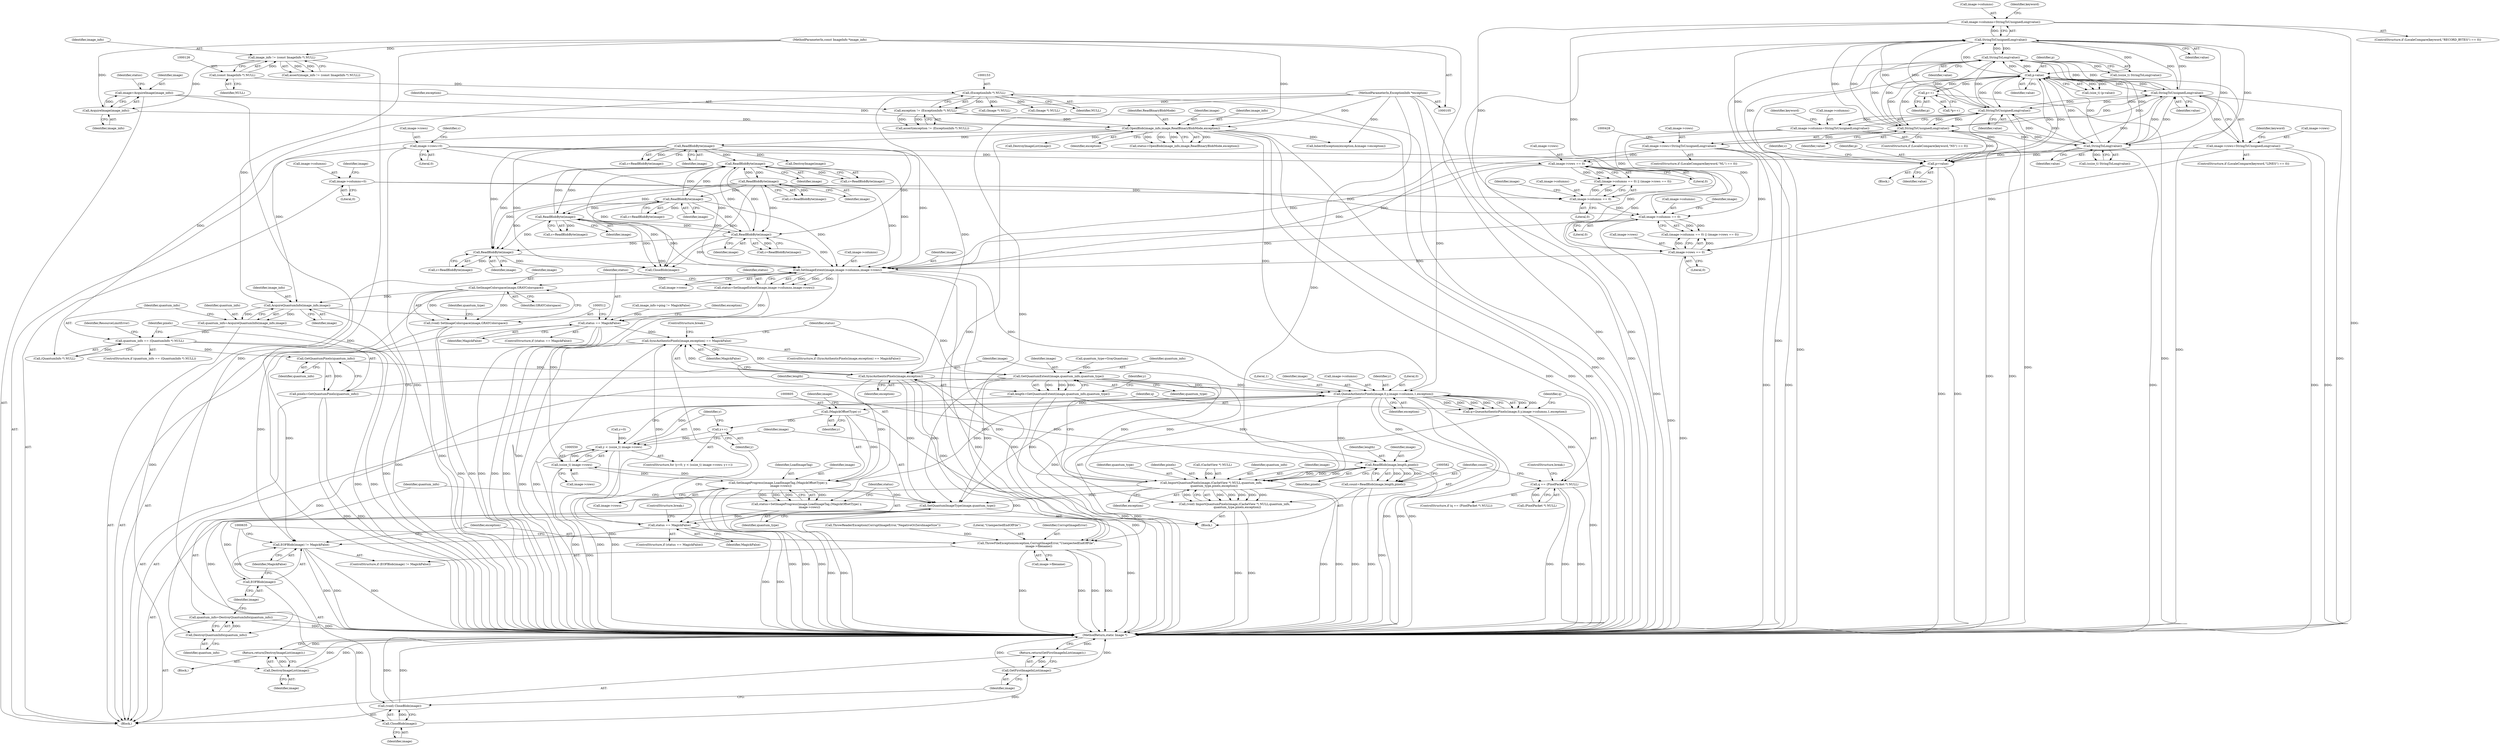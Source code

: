 digraph "0_ImageMagick_f6e9d0d9955e85bdd7540b251cd50d598dacc5e6_69@pointer" {
"1000489" [label="(Call,SetImageExtent(image,image->columns,image->rows))"];
"1000187" [label="(Call,ReadBlobByte(image))"];
"1000167" [label="(Call,OpenBlob(image_info,image,ReadBinaryBlobMode,exception))"];
"1000163" [label="(Call,AcquireImage(image_info))"];
"1000123" [label="(Call,image_info != (const ImageInfo *) NULL)"];
"1000106" [label="(MethodParameterIn,const ImageInfo *image_info)"];
"1000125" [label="(Call,(const ImageInfo *) NULL)"];
"1000161" [label="(Call,image=AcquireImage(image_info))"];
"1000150" [label="(Call,exception != (ExceptionInfo *) NULL)"];
"1000107" [label="(MethodParameterIn,ExceptionInfo *exception)"];
"1000152" [label="(Call,(ExceptionInfo *) NULL)"];
"1000311" [label="(Call,ReadBlobByte(image))"];
"1000271" [label="(Call,ReadBlobByte(image))"];
"1000436" [label="(Call,ReadBlobByte(image))"];
"1000344" [label="(Call,ReadBlobByte(image))"];
"1000242" [label="(Call,ReadBlobByte(image))"];
"1000449" [label="(Call,ReadBlobByte(image))"];
"1000455" [label="(Call,image->columns == 0)"];
"1000382" [label="(Call,image->columns=StringToUnsignedLong(value))"];
"1000386" [label="(Call,StringToUnsignedLong(value))"];
"1000362" [label="(Call,StringToLong(value))"];
"1000331" [label="(Call,p-value)"];
"1000339" [label="(Call,p++)"];
"1000320" [label="(Call,p=value)"];
"1000410" [label="(Call,StringToUnsignedLong(value))"];
"1000398" [label="(Call,StringToUnsignedLong(value))"];
"1000374" [label="(Call,StringToLong(value))"];
"1000422" [label="(Call,StringToUnsignedLong(value))"];
"1000208" [label="(Call,image->columns=0)"];
"1000223" [label="(Call,image->columns == 0)"];
"1000394" [label="(Call,image->columns=StringToUnsignedLong(value))"];
"1000460" [label="(Call,image->rows == 0)"];
"1000213" [label="(Call,image->rows=0)"];
"1000406" [label="(Call,image->rows=StringToUnsignedLong(value))"];
"1000228" [label="(Call,image->rows == 0)"];
"1000418" [label="(Call,image->rows=StringToUnsignedLong(value))"];
"1000487" [label="(Call,status=SetImageExtent(image,image->columns,image->rows))"];
"1000498" [label="(Call,status == MagickFalse)"];
"1000593" [label="(Call,SyncAuthenticPixels(image,exception) == MagickFalse)"];
"1000611" [label="(Call,status == MagickFalse)"];
"1000623" [label="(Call,EOFBlob(image) != MagickFalse)"];
"1000509" [label="(Call,DestroyImageList(image))"];
"1000508" [label="(Return,return(DestroyImageList(image));)"];
"1000513" [label="(Call,SetImageColorspace(image,GRAYColorspace))"];
"1000511" [label="(Call,(void) SetImageColorspace(image,GRAYColorspace))"];
"1000521" [label="(Call,AcquireQuantumInfo(image_info,image))"];
"1000519" [label="(Call,quantum_info=AcquireQuantumInfo(image_info,image))"];
"1000525" [label="(Call,quantum_info == (QuantumInfo *) NULL)"];
"1000535" [label="(Call,GetQuantumPixels(quantum_info))"];
"1000533" [label="(Call,pixels=GetQuantumPixels(quantum_info))"];
"1000577" [label="(Call,ReadBlob(image,length,pixels))"];
"1000575" [label="(Call,count=ReadBlob(image,length,pixels))"];
"1000583" [label="(Call,ImportQuantumPixels(image,(CacheView *) NULL,quantum_info,\n      quantum_type,pixels,exception))"];
"1000581" [label="(Call,(void) ImportQuantumPixels(image,(CacheView *) NULL,quantum_info,\n      quantum_type,pixels,exception))"];
"1000594" [label="(Call,SyncAuthenticPixels(image,exception))"];
"1000559" [label="(Call,QueueAuthenticPixels(image,0,y,image->columns,1,exception))"];
"1000557" [label="(Call,q=QueueAuthenticPixels(image,0,y,image->columns,1,exception))"];
"1000569" [label="(Call,q == (PixelPacket *) NULL)"];
"1000604" [label="(Call,(MagickOffsetType) y)"];
"1000554" [label="(Call,y++)"];
"1000547" [label="(Call,y < (ssize_t) image->rows)"];
"1000601" [label="(Call,SetImageProgress(image,LoadImageTag,(MagickOffsetType) y,\n      image->rows))"];
"1000549" [label="(Call,(ssize_t) image->rows)"];
"1000599" [label="(Call,status=SetImageProgress(image,LoadImageTag,(MagickOffsetType) y,\n      image->rows))"];
"1000615" [label="(Call,SetQuantumImageType(image,quantum_type))"];
"1000624" [label="(Call,EOFBlob(image))"];
"1000636" [label="(Call,CloseBlob(image))"];
"1000634" [label="(Call,(void) CloseBlob(image))"];
"1000639" [label="(Call,GetFirstImageInList(image))"];
"1000638" [label="(Return,return(GetFirstImageInList(image));)"];
"1000627" [label="(Call,ThrowFileException(exception,CorruptImageError,\"UnexpectedEndOfFile\",\n      image->filename))"];
"1000620" [label="(Call,DestroyQuantumInfo(quantum_info))"];
"1000618" [label="(Call,quantum_info=DestroyQuantumInfo(quantum_info))"];
"1000539" [label="(Call,GetQuantumExtent(image,quantum_info,quantum_type))"];
"1000537" [label="(Call,length=GetQuantumExtent(image,quantum_info,quantum_type))"];
"1000182" [label="(Call,(Image *) NULL)"];
"1000509" [label="(Call,DestroyImageList(image))"];
"1000242" [label="(Call,ReadBlobByte(image))"];
"1000243" [label="(Identifier,image)"];
"1000464" [label="(Literal,0)"];
"1000462" [label="(Identifier,image)"];
"1000311" [label="(Call,ReadBlobByte(image))"];
"1000151" [label="(Identifier,exception)"];
"1000362" [label="(Call,StringToLong(value))"];
"1000232" [label="(Literal,0)"];
"1000522" [label="(Identifier,image_info)"];
"1000422" [label="(Call,StringToUnsignedLong(value))"];
"1000610" [label="(ControlStructure,if (status == MagickFalse))"];
"1000212" [label="(Literal,0)"];
"1000618" [label="(Call,quantum_info=DestroyQuantumInfo(quantum_info))"];
"1000386" [label="(Call,StringToUnsignedLong(value))"];
"1000487" [label="(Call,status=SetImageExtent(image,image->columns,image->rows))"];
"1000498" [label="(Call,status == MagickFalse)"];
"1000213" [label="(Call,image->rows=0)"];
"1000636" [label="(Call,CloseBlob(image))"];
"1000271" [label="(Call,ReadBlobByte(image))"];
"1000494" [label="(Call,image->rows)"];
"1000591" [label="(Identifier,exception)"];
"1000548" [label="(Identifier,y)"];
"1000460" [label="(Call,image->rows == 0)"];
"1000124" [label="(Identifier,image_info)"];
"1000511" [label="(Call,(void) SetImageColorspace(image,GRAYColorspace))"];
"1000217" [label="(Literal,0)"];
"1000410" [label="(Call,StringToUnsignedLong(value))"];
"1000240" [label="(Call,c=ReadBlobByte(image))"];
"1000608" [label="(Identifier,image)"];
"1000461" [label="(Call,image->rows)"];
"1000344" [label="(Call,ReadBlobByte(image))"];
"1000162" [label="(Identifier,image)"];
"1000541" [label="(Identifier,quantum_info)"];
"1000592" [label="(ControlStructure,if (SyncAuthenticPixels(image,exception) == MagickFalse))"];
"1000514" [label="(Identifier,image)"];
"1000228" [label="(Call,image->rows == 0)"];
"1000454" [label="(Call,(image->columns == 0) || (image->rows == 0))"];
"1000578" [label="(Identifier,image)"];
"1000634" [label="(Call,(void) CloseBlob(image))"];
"1000154" [label="(Identifier,NULL)"];
"1000537" [label="(Call,length=GetQuantumExtent(image,quantum_info,quantum_type))"];
"1000179" [label="(Call,DestroyImageList(image))"];
"1000533" [label="(Call,pixels=GetQuantumPixels(quantum_info))"];
"1000585" [label="(Call,(CacheView *) NULL)"];
"1000571" [label="(Call,(PixelPacket *) NULL)"];
"1000510" [label="(Identifier,image)"];
"1000170" [label="(Identifier,ReadBinaryBlobMode)"];
"1000639" [label="(Call,GetFirstImageInList(image))"];
"1000447" [label="(Call,c=ReadBlobByte(image))"];
"1000209" [label="(Call,image->columns)"];
"1000395" [label="(Call,image->columns)"];
"1000581" [label="(Call,(void) ImportQuantumPixels(image,(CacheView *) NULL,quantum_info,\n      quantum_type,pixels,exception))"];
"1000123" [label="(Call,image_info != (const ImageInfo *) NULL)"];
"1000456" [label="(Call,image->columns)"];
"1000227" [label="(Literal,0)"];
"1000568" [label="(ControlStructure,if (q == (PixelPacket *) NULL))"];
"1000325" [label="(Identifier,c)"];
"1000503" [label="(Identifier,exception)"];
"1000637" [label="(Identifier,image)"];
"1000321" [label="(Identifier,p)"];
"1000597" [label="(Identifier,MagickFalse)"];
"1000247" [label="(Block,)"];
"1000617" [label="(Identifier,quantum_type)"];
"1000595" [label="(Identifier,image)"];
"1000593" [label="(Call,SyncAuthenticPixels(image,exception) == MagickFalse)"];
"1000603" [label="(Identifier,LoadImageTag)"];
"1000331" [label="(Call,p-value)"];
"1000513" [label="(Call,SetImageColorspace(image,GRAYColorspace))"];
"1000167" [label="(Call,OpenBlob(image_info,image,ReadBinaryBlobMode,exception))"];
"1000398" [label="(Call,StringToUnsignedLong(value))"];
"1000215" [label="(Identifier,image)"];
"1000171" [label="(Identifier,exception)"];
"1000527" [label="(Call,(QuantumInfo *) NULL)"];
"1000340" [label="(Identifier,p)"];
"1000520" [label="(Identifier,quantum_info)"];
"1000596" [label="(Identifier,exception)"];
"1000161" [label="(Call,image=AcquireImage(image_info))"];
"1000406" [label="(Call,image->rows=StringToUnsignedLong(value))"];
"1000164" [label="(Identifier,image_info)"];
"1000626" [label="(Identifier,MagickFalse)"];
"1000309" [label="(Call,c=ReadBlobByte(image))"];
"1000169" [label="(Identifier,image)"];
"1000575" [label="(Call,count=ReadBlob(image,length,pixels))"];
"1000631" [label="(Call,image->filename)"];
"1000542" [label="(Identifier,quantum_type)"];
"1000488" [label="(Identifier,status)"];
"1000375" [label="(Identifier,value)"];
"1000557" [label="(Call,q=QueueAuthenticPixels(image,0,y,image->columns,1,exception))"];
"1000489" [label="(Call,SetImageExtent(image,image->columns,image->rows))"];
"1000544" [label="(Call,y=0)"];
"1000588" [label="(Identifier,quantum_info)"];
"1000168" [label="(Identifier,image_info)"];
"1000423" [label="(Identifier,value)"];
"1000407" [label="(Call,image->rows)"];
"1000149" [label="(Call,assert(exception != (ExceptionInfo *) NULL))"];
"1000400" [label="(ControlStructure,if (LocaleCompare(keyword,\"LINES\") == 0))"];
"1000619" [label="(Identifier,quantum_info)"];
"1000272" [label="(Identifier,image)"];
"1000383" [label="(Call,image->columns)"];
"1000547" [label="(Call,y < (ssize_t) image->rows)"];
"1000614" [label="(ControlStructure,break;)"];
"1000558" [label="(Identifier,q)"];
"1000607" [label="(Call,image->rows)"];
"1000521" [label="(Call,AcquireQuantumInfo(image_info,image))"];
"1000624" [label="(Call,EOFBlob(image))"];
"1000523" [label="(Identifier,image)"];
"1000436" [label="(Call,ReadBlobByte(image))"];
"1000482" [label="(Call,CloseBlob(image))"];
"1000387" [label="(Identifier,value)"];
"1000497" [label="(ControlStructure,if (status == MagickFalse))"];
"1000437" [label="(Identifier,image)"];
"1000224" [label="(Call,image->columns)"];
"1000490" [label="(Identifier,image)"];
"1000491" [label="(Call,image->columns)"];
"1000345" [label="(Identifier,image)"];
"1000122" [label="(Call,assert(image_info != (const ImageInfo *) NULL))"];
"1000602" [label="(Identifier,image)"];
"1000622" [label="(ControlStructure,if (EOFBlob(image) != MagickFalse))"];
"1000540" [label="(Identifier,image)"];
"1000360" [label="(Call,(ssize_t) StringToLong(value))"];
"1000372" [label="(Call,(ssize_t) StringToLong(value))"];
"1000531" [label="(Identifier,ResourceLimitError)"];
"1000222" [label="(Call,(image->columns == 0) || (image->rows == 0))"];
"1000517" [label="(Identifier,quantum_type)"];
"1000600" [label="(Identifier,status)"];
"1000629" [label="(Identifier,CorruptImageError)"];
"1000545" [label="(Identifier,y)"];
"1000604" [label="(Call,(MagickOffsetType) y)"];
"1000535" [label="(Call,GetQuantumPixels(quantum_info))"];
"1000574" [label="(ControlStructure,break;)"];
"1000474" [label="(Call,image_info->ping != MagickFalse)"];
"1000538" [label="(Identifier,length)"];
"1000536" [label="(Identifier,quantum_info)"];
"1000465" [label="(Call,ThrowReaderException(CorruptImageError,\"NegativeOrZeroImageSize\"))"];
"1000449" [label="(Call,ReadBlobByte(image))"];
"1000108" [label="(Block,)"];
"1000320" [label="(Call,p=value)"];
"1000376" [label="(ControlStructure,if (LocaleCompare(keyword,\"RECORD_BYTES\") == 0))"];
"1000230" [label="(Identifier,image)"];
"1000611" [label="(Call,status == MagickFalse)"];
"1000621" [label="(Identifier,quantum_info)"];
"1000554" [label="(Call,y++)"];
"1000107" [label="(MethodParameterIn,ExceptionInfo *exception)"];
"1000539" [label="(Call,GetQuantumExtent(image,quantum_info,quantum_type))"];
"1000567" [label="(Identifier,exception)"];
"1000127" [label="(Identifier,NULL)"];
"1000560" [label="(Identifier,image)"];
"1000549" [label="(Call,(ssize_t) image->rows)"];
"1000613" [label="(Identifier,MagickFalse)"];
"1000623" [label="(Call,EOFBlob(image) != MagickFalse)"];
"1000106" [label="(MethodParameterIn,const ImageInfo *image_info)"];
"1000563" [label="(Call,image->columns)"];
"1000269" [label="(Call,c=ReadBlobByte(image))"];
"1000329" [label="(Call,(size_t) (p-value))"];
"1000338" [label="(Call,*p++)"];
"1000525" [label="(Call,quantum_info == (QuantumInfo *) NULL)"];
"1000152" [label="(Call,(ExceptionInfo *) NULL)"];
"1000516" [label="(Call,quantum_type=GrayQuantum)"];
"1000524" [label="(ControlStructure,if (quantum_info == (QuantumInfo *) NULL))"];
"1000150" [label="(Call,exception != (ExceptionInfo *) NULL)"];
"1000394" [label="(Call,image->columns=StringToUnsignedLong(value))"];
"1000601" [label="(Call,SetImageProgress(image,LoadImageTag,(MagickOffsetType) y,\n      image->rows))"];
"1000543" [label="(ControlStructure,for (y=0; y < (ssize_t) image->rows; y++))"];
"1000208" [label="(Call,image->columns=0)"];
"1000403" [label="(Identifier,keyword)"];
"1000579" [label="(Identifier,length)"];
"1000342" [label="(Call,c=ReadBlobByte(image))"];
"1000515" [label="(Identifier,GRAYColorspace)"];
"1000612" [label="(Identifier,status)"];
"1000519" [label="(Call,quantum_info=AcquireQuantumInfo(image_info,image))"];
"1000569" [label="(Call,q == (PixelPacket *) NULL)"];
"1000166" [label="(Identifier,status)"];
"1000388" [label="(ControlStructure,if (LocaleCompare(keyword,\"NS\") == 0))"];
"1000188" [label="(Identifier,image)"];
"1000382" [label="(Call,image->columns=StringToUnsignedLong(value))"];
"1000562" [label="(Identifier,y)"];
"1000559" [label="(Call,QueueAuthenticPixels(image,0,y,image->columns,1,exception))"];
"1000374" [label="(Call,StringToLong(value))"];
"1000526" [label="(Identifier,quantum_info)"];
"1000500" [label="(Identifier,MagickFalse)"];
"1000221" [label="(Identifier,c)"];
"1000570" [label="(Identifier,q)"];
"1000411" [label="(Identifier,value)"];
"1000577" [label="(Call,ReadBlob(image,length,pixels))"];
"1000555" [label="(Identifier,y)"];
"1000223" [label="(Call,image->columns == 0)"];
"1000627" [label="(Call,ThrowFileException(exception,CorruptImageError,\"UnexpectedEndOfFile\",\n      image->filename))"];
"1000576" [label="(Identifier,count)"];
"1000584" [label="(Identifier,image)"];
"1000332" [label="(Identifier,p)"];
"1000628" [label="(Identifier,exception)"];
"1000502" [label="(Call,InheritException(exception,&image->exception))"];
"1000499" [label="(Identifier,status)"];
"1000165" [label="(Call,status=OpenBlob(image_info,image,ReadBinaryBlobMode,exception))"];
"1000418" [label="(Call,image->rows=StringToUnsignedLong(value))"];
"1000616" [label="(Identifier,image)"];
"1000589" [label="(Identifier,quantum_type)"];
"1000214" [label="(Call,image->rows)"];
"1000312" [label="(Identifier,image)"];
"1000391" [label="(Identifier,keyword)"];
"1000501" [label="(Block,)"];
"1000419" [label="(Call,image->rows)"];
"1000561" [label="(Literal,0)"];
"1000229" [label="(Call,image->rows)"];
"1000508" [label="(Return,return(DestroyImageList(image));)"];
"1000556" [label="(Block,)"];
"1000638" [label="(Return,return(GetFirstImageInList(image));)"];
"1000187" [label="(Call,ReadBlobByte(image))"];
"1000125" [label="(Call,(const ImageInfo *) NULL)"];
"1000630" [label="(Literal,\"UnexpectedEndOfFile\")"];
"1000163" [label="(Call,AcquireImage(image_info))"];
"1000322" [label="(Identifier,value)"];
"1000580" [label="(Identifier,pixels)"];
"1000202" [label="(Call,(Image *) NULL)"];
"1000551" [label="(Call,image->rows)"];
"1000399" [label="(Identifier,value)"];
"1000434" [label="(Call,c=ReadBlobByte(image))"];
"1000620" [label="(Call,DestroyQuantumInfo(quantum_info))"];
"1000450" [label="(Identifier,image)"];
"1000625" [label="(Identifier,image)"];
"1000598" [label="(ControlStructure,break;)"];
"1000412" [label="(ControlStructure,if (LocaleCompare(keyword,\"NL\") == 0))"];
"1000455" [label="(Call,image->columns == 0)"];
"1000333" [label="(Identifier,value)"];
"1000599" [label="(Call,status=SetImageProgress(image,LoadImageTag,(MagickOffsetType) y,\n      image->rows))"];
"1000566" [label="(Literal,1)"];
"1000339" [label="(Call,p++)"];
"1000640" [label="(Identifier,image)"];
"1000459" [label="(Literal,0)"];
"1000415" [label="(Identifier,keyword)"];
"1000606" [label="(Identifier,y)"];
"1000185" [label="(Call,c=ReadBlobByte(image))"];
"1000199" [label="(Call,DestroyImage(image))"];
"1000363" [label="(Identifier,value)"];
"1000534" [label="(Identifier,pixels)"];
"1000615" [label="(Call,SetQuantumImageType(image,quantum_type))"];
"1000583" [label="(Call,ImportQuantumPixels(image,(CacheView *) NULL,quantum_info,\n      quantum_type,pixels,exception))"];
"1000590" [label="(Identifier,pixels)"];
"1000641" [label="(MethodReturn,static Image *)"];
"1000594" [label="(Call,SyncAuthenticPixels(image,exception))"];
"1000489" -> "1000487"  [label="AST: "];
"1000489" -> "1000494"  [label="CFG: "];
"1000490" -> "1000489"  [label="AST: "];
"1000491" -> "1000489"  [label="AST: "];
"1000494" -> "1000489"  [label="AST: "];
"1000487" -> "1000489"  [label="CFG: "];
"1000489" -> "1000641"  [label="DDG: "];
"1000489" -> "1000641"  [label="DDG: "];
"1000489" -> "1000487"  [label="DDG: "];
"1000489" -> "1000487"  [label="DDG: "];
"1000489" -> "1000487"  [label="DDG: "];
"1000187" -> "1000489"  [label="DDG: "];
"1000311" -> "1000489"  [label="DDG: "];
"1000436" -> "1000489"  [label="DDG: "];
"1000449" -> "1000489"  [label="DDG: "];
"1000271" -> "1000489"  [label="DDG: "];
"1000344" -> "1000489"  [label="DDG: "];
"1000242" -> "1000489"  [label="DDG: "];
"1000455" -> "1000489"  [label="DDG: "];
"1000460" -> "1000489"  [label="DDG: "];
"1000213" -> "1000489"  [label="DDG: "];
"1000406" -> "1000489"  [label="DDG: "];
"1000228" -> "1000489"  [label="DDG: "];
"1000418" -> "1000489"  [label="DDG: "];
"1000489" -> "1000509"  [label="DDG: "];
"1000489" -> "1000513"  [label="DDG: "];
"1000489" -> "1000549"  [label="DDG: "];
"1000489" -> "1000559"  [label="DDG: "];
"1000187" -> "1000185"  [label="AST: "];
"1000187" -> "1000188"  [label="CFG: "];
"1000188" -> "1000187"  [label="AST: "];
"1000185" -> "1000187"  [label="CFG: "];
"1000187" -> "1000185"  [label="DDG: "];
"1000167" -> "1000187"  [label="DDG: "];
"1000187" -> "1000199"  [label="DDG: "];
"1000187" -> "1000242"  [label="DDG: "];
"1000187" -> "1000271"  [label="DDG: "];
"1000187" -> "1000449"  [label="DDG: "];
"1000187" -> "1000482"  [label="DDG: "];
"1000167" -> "1000165"  [label="AST: "];
"1000167" -> "1000171"  [label="CFG: "];
"1000168" -> "1000167"  [label="AST: "];
"1000169" -> "1000167"  [label="AST: "];
"1000170" -> "1000167"  [label="AST: "];
"1000171" -> "1000167"  [label="AST: "];
"1000165" -> "1000167"  [label="CFG: "];
"1000167" -> "1000641"  [label="DDG: "];
"1000167" -> "1000641"  [label="DDG: "];
"1000167" -> "1000641"  [label="DDG: "];
"1000167" -> "1000165"  [label="DDG: "];
"1000167" -> "1000165"  [label="DDG: "];
"1000167" -> "1000165"  [label="DDG: "];
"1000167" -> "1000165"  [label="DDG: "];
"1000163" -> "1000167"  [label="DDG: "];
"1000106" -> "1000167"  [label="DDG: "];
"1000161" -> "1000167"  [label="DDG: "];
"1000150" -> "1000167"  [label="DDG: "];
"1000107" -> "1000167"  [label="DDG: "];
"1000167" -> "1000179"  [label="DDG: "];
"1000167" -> "1000502"  [label="DDG: "];
"1000167" -> "1000521"  [label="DDG: "];
"1000167" -> "1000559"  [label="DDG: "];
"1000167" -> "1000627"  [label="DDG: "];
"1000163" -> "1000161"  [label="AST: "];
"1000163" -> "1000164"  [label="CFG: "];
"1000164" -> "1000163"  [label="AST: "];
"1000161" -> "1000163"  [label="CFG: "];
"1000163" -> "1000161"  [label="DDG: "];
"1000123" -> "1000163"  [label="DDG: "];
"1000106" -> "1000163"  [label="DDG: "];
"1000123" -> "1000122"  [label="AST: "];
"1000123" -> "1000125"  [label="CFG: "];
"1000124" -> "1000123"  [label="AST: "];
"1000125" -> "1000123"  [label="AST: "];
"1000122" -> "1000123"  [label="CFG: "];
"1000123" -> "1000641"  [label="DDG: "];
"1000123" -> "1000122"  [label="DDG: "];
"1000123" -> "1000122"  [label="DDG: "];
"1000106" -> "1000123"  [label="DDG: "];
"1000125" -> "1000123"  [label="DDG: "];
"1000106" -> "1000105"  [label="AST: "];
"1000106" -> "1000641"  [label="DDG: "];
"1000106" -> "1000521"  [label="DDG: "];
"1000125" -> "1000127"  [label="CFG: "];
"1000126" -> "1000125"  [label="AST: "];
"1000127" -> "1000125"  [label="AST: "];
"1000125" -> "1000152"  [label="DDG: "];
"1000161" -> "1000108"  [label="AST: "];
"1000162" -> "1000161"  [label="AST: "];
"1000166" -> "1000161"  [label="CFG: "];
"1000161" -> "1000641"  [label="DDG: "];
"1000150" -> "1000149"  [label="AST: "];
"1000150" -> "1000152"  [label="CFG: "];
"1000151" -> "1000150"  [label="AST: "];
"1000152" -> "1000150"  [label="AST: "];
"1000149" -> "1000150"  [label="CFG: "];
"1000150" -> "1000641"  [label="DDG: "];
"1000150" -> "1000149"  [label="DDG: "];
"1000150" -> "1000149"  [label="DDG: "];
"1000107" -> "1000150"  [label="DDG: "];
"1000152" -> "1000150"  [label="DDG: "];
"1000107" -> "1000105"  [label="AST: "];
"1000107" -> "1000641"  [label="DDG: "];
"1000107" -> "1000502"  [label="DDG: "];
"1000107" -> "1000559"  [label="DDG: "];
"1000107" -> "1000583"  [label="DDG: "];
"1000107" -> "1000594"  [label="DDG: "];
"1000107" -> "1000627"  [label="DDG: "];
"1000152" -> "1000154"  [label="CFG: "];
"1000153" -> "1000152"  [label="AST: "];
"1000154" -> "1000152"  [label="AST: "];
"1000152" -> "1000641"  [label="DDG: "];
"1000152" -> "1000182"  [label="DDG: "];
"1000152" -> "1000202"  [label="DDG: "];
"1000152" -> "1000527"  [label="DDG: "];
"1000311" -> "1000309"  [label="AST: "];
"1000311" -> "1000312"  [label="CFG: "];
"1000312" -> "1000311"  [label="AST: "];
"1000309" -> "1000311"  [label="CFG: "];
"1000311" -> "1000242"  [label="DDG: "];
"1000311" -> "1000271"  [label="DDG: "];
"1000311" -> "1000309"  [label="DDG: "];
"1000271" -> "1000311"  [label="DDG: "];
"1000311" -> "1000344"  [label="DDG: "];
"1000311" -> "1000436"  [label="DDG: "];
"1000311" -> "1000449"  [label="DDG: "];
"1000311" -> "1000482"  [label="DDG: "];
"1000271" -> "1000269"  [label="AST: "];
"1000271" -> "1000272"  [label="CFG: "];
"1000272" -> "1000271"  [label="AST: "];
"1000269" -> "1000271"  [label="CFG: "];
"1000271" -> "1000242"  [label="DDG: "];
"1000271" -> "1000269"  [label="DDG: "];
"1000436" -> "1000271"  [label="DDG: "];
"1000344" -> "1000271"  [label="DDG: "];
"1000242" -> "1000271"  [label="DDG: "];
"1000271" -> "1000344"  [label="DDG: "];
"1000271" -> "1000436"  [label="DDG: "];
"1000271" -> "1000449"  [label="DDG: "];
"1000271" -> "1000482"  [label="DDG: "];
"1000436" -> "1000434"  [label="AST: "];
"1000436" -> "1000437"  [label="CFG: "];
"1000437" -> "1000436"  [label="AST: "];
"1000434" -> "1000436"  [label="CFG: "];
"1000436" -> "1000242"  [label="DDG: "];
"1000436" -> "1000434"  [label="DDG: "];
"1000344" -> "1000436"  [label="DDG: "];
"1000242" -> "1000436"  [label="DDG: "];
"1000436" -> "1000449"  [label="DDG: "];
"1000436" -> "1000482"  [label="DDG: "];
"1000344" -> "1000342"  [label="AST: "];
"1000344" -> "1000345"  [label="CFG: "];
"1000345" -> "1000344"  [label="AST: "];
"1000342" -> "1000344"  [label="CFG: "];
"1000344" -> "1000242"  [label="DDG: "];
"1000344" -> "1000342"  [label="DDG: "];
"1000344" -> "1000449"  [label="DDG: "];
"1000344" -> "1000482"  [label="DDG: "];
"1000242" -> "1000240"  [label="AST: "];
"1000242" -> "1000243"  [label="CFG: "];
"1000243" -> "1000242"  [label="AST: "];
"1000240" -> "1000242"  [label="CFG: "];
"1000242" -> "1000240"  [label="DDG: "];
"1000242" -> "1000449"  [label="DDG: "];
"1000242" -> "1000482"  [label="DDG: "];
"1000449" -> "1000447"  [label="AST: "];
"1000449" -> "1000450"  [label="CFG: "];
"1000450" -> "1000449"  [label="AST: "];
"1000447" -> "1000449"  [label="CFG: "];
"1000449" -> "1000447"  [label="DDG: "];
"1000449" -> "1000482"  [label="DDG: "];
"1000455" -> "1000454"  [label="AST: "];
"1000455" -> "1000459"  [label="CFG: "];
"1000456" -> "1000455"  [label="AST: "];
"1000459" -> "1000455"  [label="AST: "];
"1000462" -> "1000455"  [label="CFG: "];
"1000454" -> "1000455"  [label="CFG: "];
"1000455" -> "1000641"  [label="DDG: "];
"1000455" -> "1000454"  [label="DDG: "];
"1000455" -> "1000454"  [label="DDG: "];
"1000382" -> "1000455"  [label="DDG: "];
"1000208" -> "1000455"  [label="DDG: "];
"1000223" -> "1000455"  [label="DDG: "];
"1000394" -> "1000455"  [label="DDG: "];
"1000382" -> "1000376"  [label="AST: "];
"1000382" -> "1000386"  [label="CFG: "];
"1000383" -> "1000382"  [label="AST: "];
"1000386" -> "1000382"  [label="AST: "];
"1000391" -> "1000382"  [label="CFG: "];
"1000382" -> "1000641"  [label="DDG: "];
"1000382" -> "1000223"  [label="DDG: "];
"1000386" -> "1000382"  [label="DDG: "];
"1000386" -> "1000387"  [label="CFG: "];
"1000387" -> "1000386"  [label="AST: "];
"1000386" -> "1000641"  [label="DDG: "];
"1000386" -> "1000320"  [label="DDG: "];
"1000386" -> "1000331"  [label="DDG: "];
"1000386" -> "1000362"  [label="DDG: "];
"1000386" -> "1000374"  [label="DDG: "];
"1000362" -> "1000386"  [label="DDG: "];
"1000331" -> "1000386"  [label="DDG: "];
"1000374" -> "1000386"  [label="DDG: "];
"1000410" -> "1000386"  [label="DDG: "];
"1000422" -> "1000386"  [label="DDG: "];
"1000398" -> "1000386"  [label="DDG: "];
"1000386" -> "1000398"  [label="DDG: "];
"1000386" -> "1000410"  [label="DDG: "];
"1000386" -> "1000422"  [label="DDG: "];
"1000362" -> "1000360"  [label="AST: "];
"1000362" -> "1000363"  [label="CFG: "];
"1000363" -> "1000362"  [label="AST: "];
"1000360" -> "1000362"  [label="CFG: "];
"1000362" -> "1000641"  [label="DDG: "];
"1000362" -> "1000320"  [label="DDG: "];
"1000362" -> "1000331"  [label="DDG: "];
"1000362" -> "1000360"  [label="DDG: "];
"1000331" -> "1000362"  [label="DDG: "];
"1000410" -> "1000362"  [label="DDG: "];
"1000422" -> "1000362"  [label="DDG: "];
"1000398" -> "1000362"  [label="DDG: "];
"1000374" -> "1000362"  [label="DDG: "];
"1000362" -> "1000374"  [label="DDG: "];
"1000362" -> "1000398"  [label="DDG: "];
"1000362" -> "1000410"  [label="DDG: "];
"1000362" -> "1000422"  [label="DDG: "];
"1000331" -> "1000329"  [label="AST: "];
"1000331" -> "1000333"  [label="CFG: "];
"1000332" -> "1000331"  [label="AST: "];
"1000333" -> "1000331"  [label="AST: "];
"1000329" -> "1000331"  [label="CFG: "];
"1000331" -> "1000641"  [label="DDG: "];
"1000331" -> "1000641"  [label="DDG: "];
"1000331" -> "1000320"  [label="DDG: "];
"1000331" -> "1000329"  [label="DDG: "];
"1000331" -> "1000329"  [label="DDG: "];
"1000339" -> "1000331"  [label="DDG: "];
"1000320" -> "1000331"  [label="DDG: "];
"1000410" -> "1000331"  [label="DDG: "];
"1000422" -> "1000331"  [label="DDG: "];
"1000398" -> "1000331"  [label="DDG: "];
"1000374" -> "1000331"  [label="DDG: "];
"1000331" -> "1000339"  [label="DDG: "];
"1000331" -> "1000374"  [label="DDG: "];
"1000331" -> "1000398"  [label="DDG: "];
"1000331" -> "1000410"  [label="DDG: "];
"1000331" -> "1000422"  [label="DDG: "];
"1000339" -> "1000338"  [label="AST: "];
"1000339" -> "1000340"  [label="CFG: "];
"1000340" -> "1000339"  [label="AST: "];
"1000338" -> "1000339"  [label="CFG: "];
"1000339" -> "1000641"  [label="DDG: "];
"1000320" -> "1000247"  [label="AST: "];
"1000320" -> "1000322"  [label="CFG: "];
"1000321" -> "1000320"  [label="AST: "];
"1000322" -> "1000320"  [label="AST: "];
"1000325" -> "1000320"  [label="CFG: "];
"1000320" -> "1000641"  [label="DDG: "];
"1000320" -> "1000641"  [label="DDG: "];
"1000410" -> "1000320"  [label="DDG: "];
"1000422" -> "1000320"  [label="DDG: "];
"1000398" -> "1000320"  [label="DDG: "];
"1000374" -> "1000320"  [label="DDG: "];
"1000410" -> "1000406"  [label="AST: "];
"1000410" -> "1000411"  [label="CFG: "];
"1000411" -> "1000410"  [label="AST: "];
"1000406" -> "1000410"  [label="CFG: "];
"1000410" -> "1000641"  [label="DDG: "];
"1000410" -> "1000374"  [label="DDG: "];
"1000410" -> "1000398"  [label="DDG: "];
"1000410" -> "1000406"  [label="DDG: "];
"1000398" -> "1000410"  [label="DDG: "];
"1000374" -> "1000410"  [label="DDG: "];
"1000422" -> "1000410"  [label="DDG: "];
"1000410" -> "1000422"  [label="DDG: "];
"1000398" -> "1000394"  [label="AST: "];
"1000398" -> "1000399"  [label="CFG: "];
"1000399" -> "1000398"  [label="AST: "];
"1000394" -> "1000398"  [label="CFG: "];
"1000398" -> "1000641"  [label="DDG: "];
"1000398" -> "1000374"  [label="DDG: "];
"1000398" -> "1000394"  [label="DDG: "];
"1000374" -> "1000398"  [label="DDG: "];
"1000422" -> "1000398"  [label="DDG: "];
"1000398" -> "1000422"  [label="DDG: "];
"1000374" -> "1000372"  [label="AST: "];
"1000374" -> "1000375"  [label="CFG: "];
"1000375" -> "1000374"  [label="AST: "];
"1000372" -> "1000374"  [label="CFG: "];
"1000374" -> "1000641"  [label="DDG: "];
"1000374" -> "1000372"  [label="DDG: "];
"1000422" -> "1000374"  [label="DDG: "];
"1000374" -> "1000422"  [label="DDG: "];
"1000422" -> "1000418"  [label="AST: "];
"1000422" -> "1000423"  [label="CFG: "];
"1000423" -> "1000422"  [label="AST: "];
"1000418" -> "1000422"  [label="CFG: "];
"1000422" -> "1000641"  [label="DDG: "];
"1000422" -> "1000418"  [label="DDG: "];
"1000208" -> "1000108"  [label="AST: "];
"1000208" -> "1000212"  [label="CFG: "];
"1000209" -> "1000208"  [label="AST: "];
"1000212" -> "1000208"  [label="AST: "];
"1000215" -> "1000208"  [label="CFG: "];
"1000208" -> "1000223"  [label="DDG: "];
"1000223" -> "1000222"  [label="AST: "];
"1000223" -> "1000227"  [label="CFG: "];
"1000224" -> "1000223"  [label="AST: "];
"1000227" -> "1000223"  [label="AST: "];
"1000230" -> "1000223"  [label="CFG: "];
"1000222" -> "1000223"  [label="CFG: "];
"1000223" -> "1000222"  [label="DDG: "];
"1000223" -> "1000222"  [label="DDG: "];
"1000394" -> "1000223"  [label="DDG: "];
"1000394" -> "1000388"  [label="AST: "];
"1000395" -> "1000394"  [label="AST: "];
"1000403" -> "1000394"  [label="CFG: "];
"1000394" -> "1000641"  [label="DDG: "];
"1000460" -> "1000454"  [label="AST: "];
"1000460" -> "1000464"  [label="CFG: "];
"1000461" -> "1000460"  [label="AST: "];
"1000464" -> "1000460"  [label="AST: "];
"1000454" -> "1000460"  [label="CFG: "];
"1000460" -> "1000641"  [label="DDG: "];
"1000460" -> "1000454"  [label="DDG: "];
"1000460" -> "1000454"  [label="DDG: "];
"1000213" -> "1000460"  [label="DDG: "];
"1000406" -> "1000460"  [label="DDG: "];
"1000228" -> "1000460"  [label="DDG: "];
"1000418" -> "1000460"  [label="DDG: "];
"1000213" -> "1000108"  [label="AST: "];
"1000213" -> "1000217"  [label="CFG: "];
"1000214" -> "1000213"  [label="AST: "];
"1000217" -> "1000213"  [label="AST: "];
"1000221" -> "1000213"  [label="CFG: "];
"1000213" -> "1000641"  [label="DDG: "];
"1000213" -> "1000228"  [label="DDG: "];
"1000406" -> "1000400"  [label="AST: "];
"1000407" -> "1000406"  [label="AST: "];
"1000415" -> "1000406"  [label="CFG: "];
"1000406" -> "1000641"  [label="DDG: "];
"1000406" -> "1000641"  [label="DDG: "];
"1000406" -> "1000228"  [label="DDG: "];
"1000228" -> "1000222"  [label="AST: "];
"1000228" -> "1000232"  [label="CFG: "];
"1000229" -> "1000228"  [label="AST: "];
"1000232" -> "1000228"  [label="AST: "];
"1000222" -> "1000228"  [label="CFG: "];
"1000228" -> "1000641"  [label="DDG: "];
"1000228" -> "1000222"  [label="DDG: "];
"1000228" -> "1000222"  [label="DDG: "];
"1000418" -> "1000228"  [label="DDG: "];
"1000418" -> "1000412"  [label="AST: "];
"1000419" -> "1000418"  [label="AST: "];
"1000428" -> "1000418"  [label="CFG: "];
"1000418" -> "1000641"  [label="DDG: "];
"1000418" -> "1000641"  [label="DDG: "];
"1000487" -> "1000108"  [label="AST: "];
"1000488" -> "1000487"  [label="AST: "];
"1000499" -> "1000487"  [label="CFG: "];
"1000487" -> "1000641"  [label="DDG: "];
"1000487" -> "1000498"  [label="DDG: "];
"1000498" -> "1000497"  [label="AST: "];
"1000498" -> "1000500"  [label="CFG: "];
"1000499" -> "1000498"  [label="AST: "];
"1000500" -> "1000498"  [label="AST: "];
"1000503" -> "1000498"  [label="CFG: "];
"1000512" -> "1000498"  [label="CFG: "];
"1000498" -> "1000641"  [label="DDG: "];
"1000498" -> "1000641"  [label="DDG: "];
"1000498" -> "1000641"  [label="DDG: "];
"1000474" -> "1000498"  [label="DDG: "];
"1000498" -> "1000593"  [label="DDG: "];
"1000498" -> "1000623"  [label="DDG: "];
"1000593" -> "1000592"  [label="AST: "];
"1000593" -> "1000597"  [label="CFG: "];
"1000594" -> "1000593"  [label="AST: "];
"1000597" -> "1000593"  [label="AST: "];
"1000598" -> "1000593"  [label="CFG: "];
"1000600" -> "1000593"  [label="CFG: "];
"1000593" -> "1000641"  [label="DDG: "];
"1000593" -> "1000641"  [label="DDG: "];
"1000594" -> "1000593"  [label="DDG: "];
"1000594" -> "1000593"  [label="DDG: "];
"1000611" -> "1000593"  [label="DDG: "];
"1000593" -> "1000611"  [label="DDG: "];
"1000593" -> "1000623"  [label="DDG: "];
"1000611" -> "1000610"  [label="AST: "];
"1000611" -> "1000613"  [label="CFG: "];
"1000612" -> "1000611"  [label="AST: "];
"1000613" -> "1000611"  [label="AST: "];
"1000614" -> "1000611"  [label="CFG: "];
"1000555" -> "1000611"  [label="CFG: "];
"1000611" -> "1000641"  [label="DDG: "];
"1000611" -> "1000641"  [label="DDG: "];
"1000599" -> "1000611"  [label="DDG: "];
"1000611" -> "1000623"  [label="DDG: "];
"1000623" -> "1000622"  [label="AST: "];
"1000623" -> "1000626"  [label="CFG: "];
"1000624" -> "1000623"  [label="AST: "];
"1000626" -> "1000623"  [label="AST: "];
"1000628" -> "1000623"  [label="CFG: "];
"1000635" -> "1000623"  [label="CFG: "];
"1000623" -> "1000641"  [label="DDG: "];
"1000623" -> "1000641"  [label="DDG: "];
"1000623" -> "1000641"  [label="DDG: "];
"1000624" -> "1000623"  [label="DDG: "];
"1000509" -> "1000508"  [label="AST: "];
"1000509" -> "1000510"  [label="CFG: "];
"1000510" -> "1000509"  [label="AST: "];
"1000508" -> "1000509"  [label="CFG: "];
"1000509" -> "1000641"  [label="DDG: "];
"1000509" -> "1000641"  [label="DDG: "];
"1000509" -> "1000508"  [label="DDG: "];
"1000508" -> "1000501"  [label="AST: "];
"1000641" -> "1000508"  [label="CFG: "];
"1000508" -> "1000641"  [label="DDG: "];
"1000513" -> "1000511"  [label="AST: "];
"1000513" -> "1000515"  [label="CFG: "];
"1000514" -> "1000513"  [label="AST: "];
"1000515" -> "1000513"  [label="AST: "];
"1000511" -> "1000513"  [label="CFG: "];
"1000513" -> "1000641"  [label="DDG: "];
"1000513" -> "1000511"  [label="DDG: "];
"1000513" -> "1000511"  [label="DDG: "];
"1000513" -> "1000521"  [label="DDG: "];
"1000511" -> "1000108"  [label="AST: "];
"1000512" -> "1000511"  [label="AST: "];
"1000517" -> "1000511"  [label="CFG: "];
"1000511" -> "1000641"  [label="DDG: "];
"1000511" -> "1000641"  [label="DDG: "];
"1000521" -> "1000519"  [label="AST: "];
"1000521" -> "1000523"  [label="CFG: "];
"1000522" -> "1000521"  [label="AST: "];
"1000523" -> "1000521"  [label="AST: "];
"1000519" -> "1000521"  [label="CFG: "];
"1000521" -> "1000641"  [label="DDG: "];
"1000521" -> "1000519"  [label="DDG: "];
"1000521" -> "1000519"  [label="DDG: "];
"1000521" -> "1000539"  [label="DDG: "];
"1000519" -> "1000108"  [label="AST: "];
"1000520" -> "1000519"  [label="AST: "];
"1000526" -> "1000519"  [label="CFG: "];
"1000519" -> "1000641"  [label="DDG: "];
"1000519" -> "1000525"  [label="DDG: "];
"1000525" -> "1000524"  [label="AST: "];
"1000525" -> "1000527"  [label="CFG: "];
"1000526" -> "1000525"  [label="AST: "];
"1000527" -> "1000525"  [label="AST: "];
"1000531" -> "1000525"  [label="CFG: "];
"1000534" -> "1000525"  [label="CFG: "];
"1000525" -> "1000641"  [label="DDG: "];
"1000525" -> "1000641"  [label="DDG: "];
"1000527" -> "1000525"  [label="DDG: "];
"1000525" -> "1000535"  [label="DDG: "];
"1000535" -> "1000533"  [label="AST: "];
"1000535" -> "1000536"  [label="CFG: "];
"1000536" -> "1000535"  [label="AST: "];
"1000533" -> "1000535"  [label="CFG: "];
"1000535" -> "1000533"  [label="DDG: "];
"1000535" -> "1000539"  [label="DDG: "];
"1000533" -> "1000108"  [label="AST: "];
"1000534" -> "1000533"  [label="AST: "];
"1000538" -> "1000533"  [label="CFG: "];
"1000533" -> "1000641"  [label="DDG: "];
"1000533" -> "1000641"  [label="DDG: "];
"1000533" -> "1000577"  [label="DDG: "];
"1000577" -> "1000575"  [label="AST: "];
"1000577" -> "1000580"  [label="CFG: "];
"1000578" -> "1000577"  [label="AST: "];
"1000579" -> "1000577"  [label="AST: "];
"1000580" -> "1000577"  [label="AST: "];
"1000575" -> "1000577"  [label="CFG: "];
"1000577" -> "1000641"  [label="DDG: "];
"1000577" -> "1000575"  [label="DDG: "];
"1000577" -> "1000575"  [label="DDG: "];
"1000577" -> "1000575"  [label="DDG: "];
"1000559" -> "1000577"  [label="DDG: "];
"1000537" -> "1000577"  [label="DDG: "];
"1000583" -> "1000577"  [label="DDG: "];
"1000577" -> "1000583"  [label="DDG: "];
"1000577" -> "1000583"  [label="DDG: "];
"1000575" -> "1000556"  [label="AST: "];
"1000576" -> "1000575"  [label="AST: "];
"1000582" -> "1000575"  [label="CFG: "];
"1000575" -> "1000641"  [label="DDG: "];
"1000575" -> "1000641"  [label="DDG: "];
"1000583" -> "1000581"  [label="AST: "];
"1000583" -> "1000591"  [label="CFG: "];
"1000584" -> "1000583"  [label="AST: "];
"1000585" -> "1000583"  [label="AST: "];
"1000588" -> "1000583"  [label="AST: "];
"1000589" -> "1000583"  [label="AST: "];
"1000590" -> "1000583"  [label="AST: "];
"1000591" -> "1000583"  [label="AST: "];
"1000581" -> "1000583"  [label="CFG: "];
"1000583" -> "1000641"  [label="DDG: "];
"1000583" -> "1000641"  [label="DDG: "];
"1000583" -> "1000581"  [label="DDG: "];
"1000583" -> "1000581"  [label="DDG: "];
"1000583" -> "1000581"  [label="DDG: "];
"1000583" -> "1000581"  [label="DDG: "];
"1000583" -> "1000581"  [label="DDG: "];
"1000583" -> "1000581"  [label="DDG: "];
"1000585" -> "1000583"  [label="DDG: "];
"1000539" -> "1000583"  [label="DDG: "];
"1000539" -> "1000583"  [label="DDG: "];
"1000559" -> "1000583"  [label="DDG: "];
"1000583" -> "1000594"  [label="DDG: "];
"1000583" -> "1000594"  [label="DDG: "];
"1000583" -> "1000615"  [label="DDG: "];
"1000583" -> "1000620"  [label="DDG: "];
"1000581" -> "1000556"  [label="AST: "];
"1000582" -> "1000581"  [label="AST: "];
"1000595" -> "1000581"  [label="CFG: "];
"1000581" -> "1000641"  [label="DDG: "];
"1000581" -> "1000641"  [label="DDG: "];
"1000594" -> "1000596"  [label="CFG: "];
"1000595" -> "1000594"  [label="AST: "];
"1000596" -> "1000594"  [label="AST: "];
"1000597" -> "1000594"  [label="CFG: "];
"1000594" -> "1000641"  [label="DDG: "];
"1000594" -> "1000559"  [label="DDG: "];
"1000594" -> "1000601"  [label="DDG: "];
"1000594" -> "1000615"  [label="DDG: "];
"1000594" -> "1000627"  [label="DDG: "];
"1000559" -> "1000557"  [label="AST: "];
"1000559" -> "1000567"  [label="CFG: "];
"1000560" -> "1000559"  [label="AST: "];
"1000561" -> "1000559"  [label="AST: "];
"1000562" -> "1000559"  [label="AST: "];
"1000563" -> "1000559"  [label="AST: "];
"1000566" -> "1000559"  [label="AST: "];
"1000567" -> "1000559"  [label="AST: "];
"1000557" -> "1000559"  [label="CFG: "];
"1000559" -> "1000641"  [label="DDG: "];
"1000559" -> "1000641"  [label="DDG: "];
"1000559" -> "1000641"  [label="DDG: "];
"1000559" -> "1000557"  [label="DDG: "];
"1000559" -> "1000557"  [label="DDG: "];
"1000559" -> "1000557"  [label="DDG: "];
"1000559" -> "1000557"  [label="DDG: "];
"1000559" -> "1000557"  [label="DDG: "];
"1000559" -> "1000557"  [label="DDG: "];
"1000539" -> "1000559"  [label="DDG: "];
"1000601" -> "1000559"  [label="DDG: "];
"1000547" -> "1000559"  [label="DDG: "];
"1000559" -> "1000604"  [label="DDG: "];
"1000559" -> "1000615"  [label="DDG: "];
"1000559" -> "1000627"  [label="DDG: "];
"1000557" -> "1000556"  [label="AST: "];
"1000558" -> "1000557"  [label="AST: "];
"1000570" -> "1000557"  [label="CFG: "];
"1000557" -> "1000641"  [label="DDG: "];
"1000557" -> "1000569"  [label="DDG: "];
"1000569" -> "1000568"  [label="AST: "];
"1000569" -> "1000571"  [label="CFG: "];
"1000570" -> "1000569"  [label="AST: "];
"1000571" -> "1000569"  [label="AST: "];
"1000574" -> "1000569"  [label="CFG: "];
"1000576" -> "1000569"  [label="CFG: "];
"1000569" -> "1000641"  [label="DDG: "];
"1000569" -> "1000641"  [label="DDG: "];
"1000569" -> "1000641"  [label="DDG: "];
"1000571" -> "1000569"  [label="DDG: "];
"1000604" -> "1000601"  [label="AST: "];
"1000604" -> "1000606"  [label="CFG: "];
"1000605" -> "1000604"  [label="AST: "];
"1000606" -> "1000604"  [label="AST: "];
"1000608" -> "1000604"  [label="CFG: "];
"1000604" -> "1000641"  [label="DDG: "];
"1000604" -> "1000554"  [label="DDG: "];
"1000604" -> "1000601"  [label="DDG: "];
"1000554" -> "1000543"  [label="AST: "];
"1000554" -> "1000555"  [label="CFG: "];
"1000555" -> "1000554"  [label="AST: "];
"1000548" -> "1000554"  [label="CFG: "];
"1000554" -> "1000547"  [label="DDG: "];
"1000547" -> "1000543"  [label="AST: "];
"1000547" -> "1000549"  [label="CFG: "];
"1000548" -> "1000547"  [label="AST: "];
"1000549" -> "1000547"  [label="AST: "];
"1000558" -> "1000547"  [label="CFG: "];
"1000616" -> "1000547"  [label="CFG: "];
"1000547" -> "1000641"  [label="DDG: "];
"1000547" -> "1000641"  [label="DDG: "];
"1000547" -> "1000641"  [label="DDG: "];
"1000544" -> "1000547"  [label="DDG: "];
"1000549" -> "1000547"  [label="DDG: "];
"1000601" -> "1000599"  [label="AST: "];
"1000601" -> "1000607"  [label="CFG: "];
"1000602" -> "1000601"  [label="AST: "];
"1000603" -> "1000601"  [label="AST: "];
"1000607" -> "1000601"  [label="AST: "];
"1000599" -> "1000601"  [label="CFG: "];
"1000601" -> "1000641"  [label="DDG: "];
"1000601" -> "1000641"  [label="DDG: "];
"1000601" -> "1000641"  [label="DDG: "];
"1000601" -> "1000549"  [label="DDG: "];
"1000601" -> "1000599"  [label="DDG: "];
"1000601" -> "1000599"  [label="DDG: "];
"1000601" -> "1000599"  [label="DDG: "];
"1000601" -> "1000599"  [label="DDG: "];
"1000549" -> "1000601"  [label="DDG: "];
"1000601" -> "1000615"  [label="DDG: "];
"1000549" -> "1000551"  [label="CFG: "];
"1000550" -> "1000549"  [label="AST: "];
"1000551" -> "1000549"  [label="AST: "];
"1000549" -> "1000641"  [label="DDG: "];
"1000599" -> "1000556"  [label="AST: "];
"1000600" -> "1000599"  [label="AST: "];
"1000612" -> "1000599"  [label="CFG: "];
"1000599" -> "1000641"  [label="DDG: "];
"1000615" -> "1000108"  [label="AST: "];
"1000615" -> "1000617"  [label="CFG: "];
"1000616" -> "1000615"  [label="AST: "];
"1000617" -> "1000615"  [label="AST: "];
"1000619" -> "1000615"  [label="CFG: "];
"1000615" -> "1000641"  [label="DDG: "];
"1000615" -> "1000641"  [label="DDG: "];
"1000539" -> "1000615"  [label="DDG: "];
"1000539" -> "1000615"  [label="DDG: "];
"1000615" -> "1000624"  [label="DDG: "];
"1000624" -> "1000625"  [label="CFG: "];
"1000625" -> "1000624"  [label="AST: "];
"1000626" -> "1000624"  [label="CFG: "];
"1000624" -> "1000636"  [label="DDG: "];
"1000636" -> "1000634"  [label="AST: "];
"1000636" -> "1000637"  [label="CFG: "];
"1000637" -> "1000636"  [label="AST: "];
"1000634" -> "1000636"  [label="CFG: "];
"1000636" -> "1000634"  [label="DDG: "];
"1000636" -> "1000639"  [label="DDG: "];
"1000634" -> "1000108"  [label="AST: "];
"1000635" -> "1000634"  [label="AST: "];
"1000640" -> "1000634"  [label="CFG: "];
"1000634" -> "1000641"  [label="DDG: "];
"1000634" -> "1000641"  [label="DDG: "];
"1000639" -> "1000638"  [label="AST: "];
"1000639" -> "1000640"  [label="CFG: "];
"1000640" -> "1000639"  [label="AST: "];
"1000638" -> "1000639"  [label="CFG: "];
"1000639" -> "1000641"  [label="DDG: "];
"1000639" -> "1000641"  [label="DDG: "];
"1000639" -> "1000638"  [label="DDG: "];
"1000638" -> "1000108"  [label="AST: "];
"1000641" -> "1000638"  [label="CFG: "];
"1000638" -> "1000641"  [label="DDG: "];
"1000627" -> "1000622"  [label="AST: "];
"1000627" -> "1000631"  [label="CFG: "];
"1000628" -> "1000627"  [label="AST: "];
"1000629" -> "1000627"  [label="AST: "];
"1000630" -> "1000627"  [label="AST: "];
"1000631" -> "1000627"  [label="AST: "];
"1000635" -> "1000627"  [label="CFG: "];
"1000627" -> "1000641"  [label="DDG: "];
"1000627" -> "1000641"  [label="DDG: "];
"1000627" -> "1000641"  [label="DDG: "];
"1000627" -> "1000641"  [label="DDG: "];
"1000465" -> "1000627"  [label="DDG: "];
"1000620" -> "1000618"  [label="AST: "];
"1000620" -> "1000621"  [label="CFG: "];
"1000621" -> "1000620"  [label="AST: "];
"1000618" -> "1000620"  [label="CFG: "];
"1000620" -> "1000618"  [label="DDG: "];
"1000539" -> "1000620"  [label="DDG: "];
"1000618" -> "1000108"  [label="AST: "];
"1000619" -> "1000618"  [label="AST: "];
"1000625" -> "1000618"  [label="CFG: "];
"1000618" -> "1000641"  [label="DDG: "];
"1000618" -> "1000641"  [label="DDG: "];
"1000539" -> "1000537"  [label="AST: "];
"1000539" -> "1000542"  [label="CFG: "];
"1000540" -> "1000539"  [label="AST: "];
"1000541" -> "1000539"  [label="AST: "];
"1000542" -> "1000539"  [label="AST: "];
"1000537" -> "1000539"  [label="CFG: "];
"1000539" -> "1000537"  [label="DDG: "];
"1000539" -> "1000537"  [label="DDG: "];
"1000539" -> "1000537"  [label="DDG: "];
"1000516" -> "1000539"  [label="DDG: "];
"1000537" -> "1000108"  [label="AST: "];
"1000538" -> "1000537"  [label="AST: "];
"1000545" -> "1000537"  [label="CFG: "];
"1000537" -> "1000641"  [label="DDG: "];
"1000537" -> "1000641"  [label="DDG: "];
}
